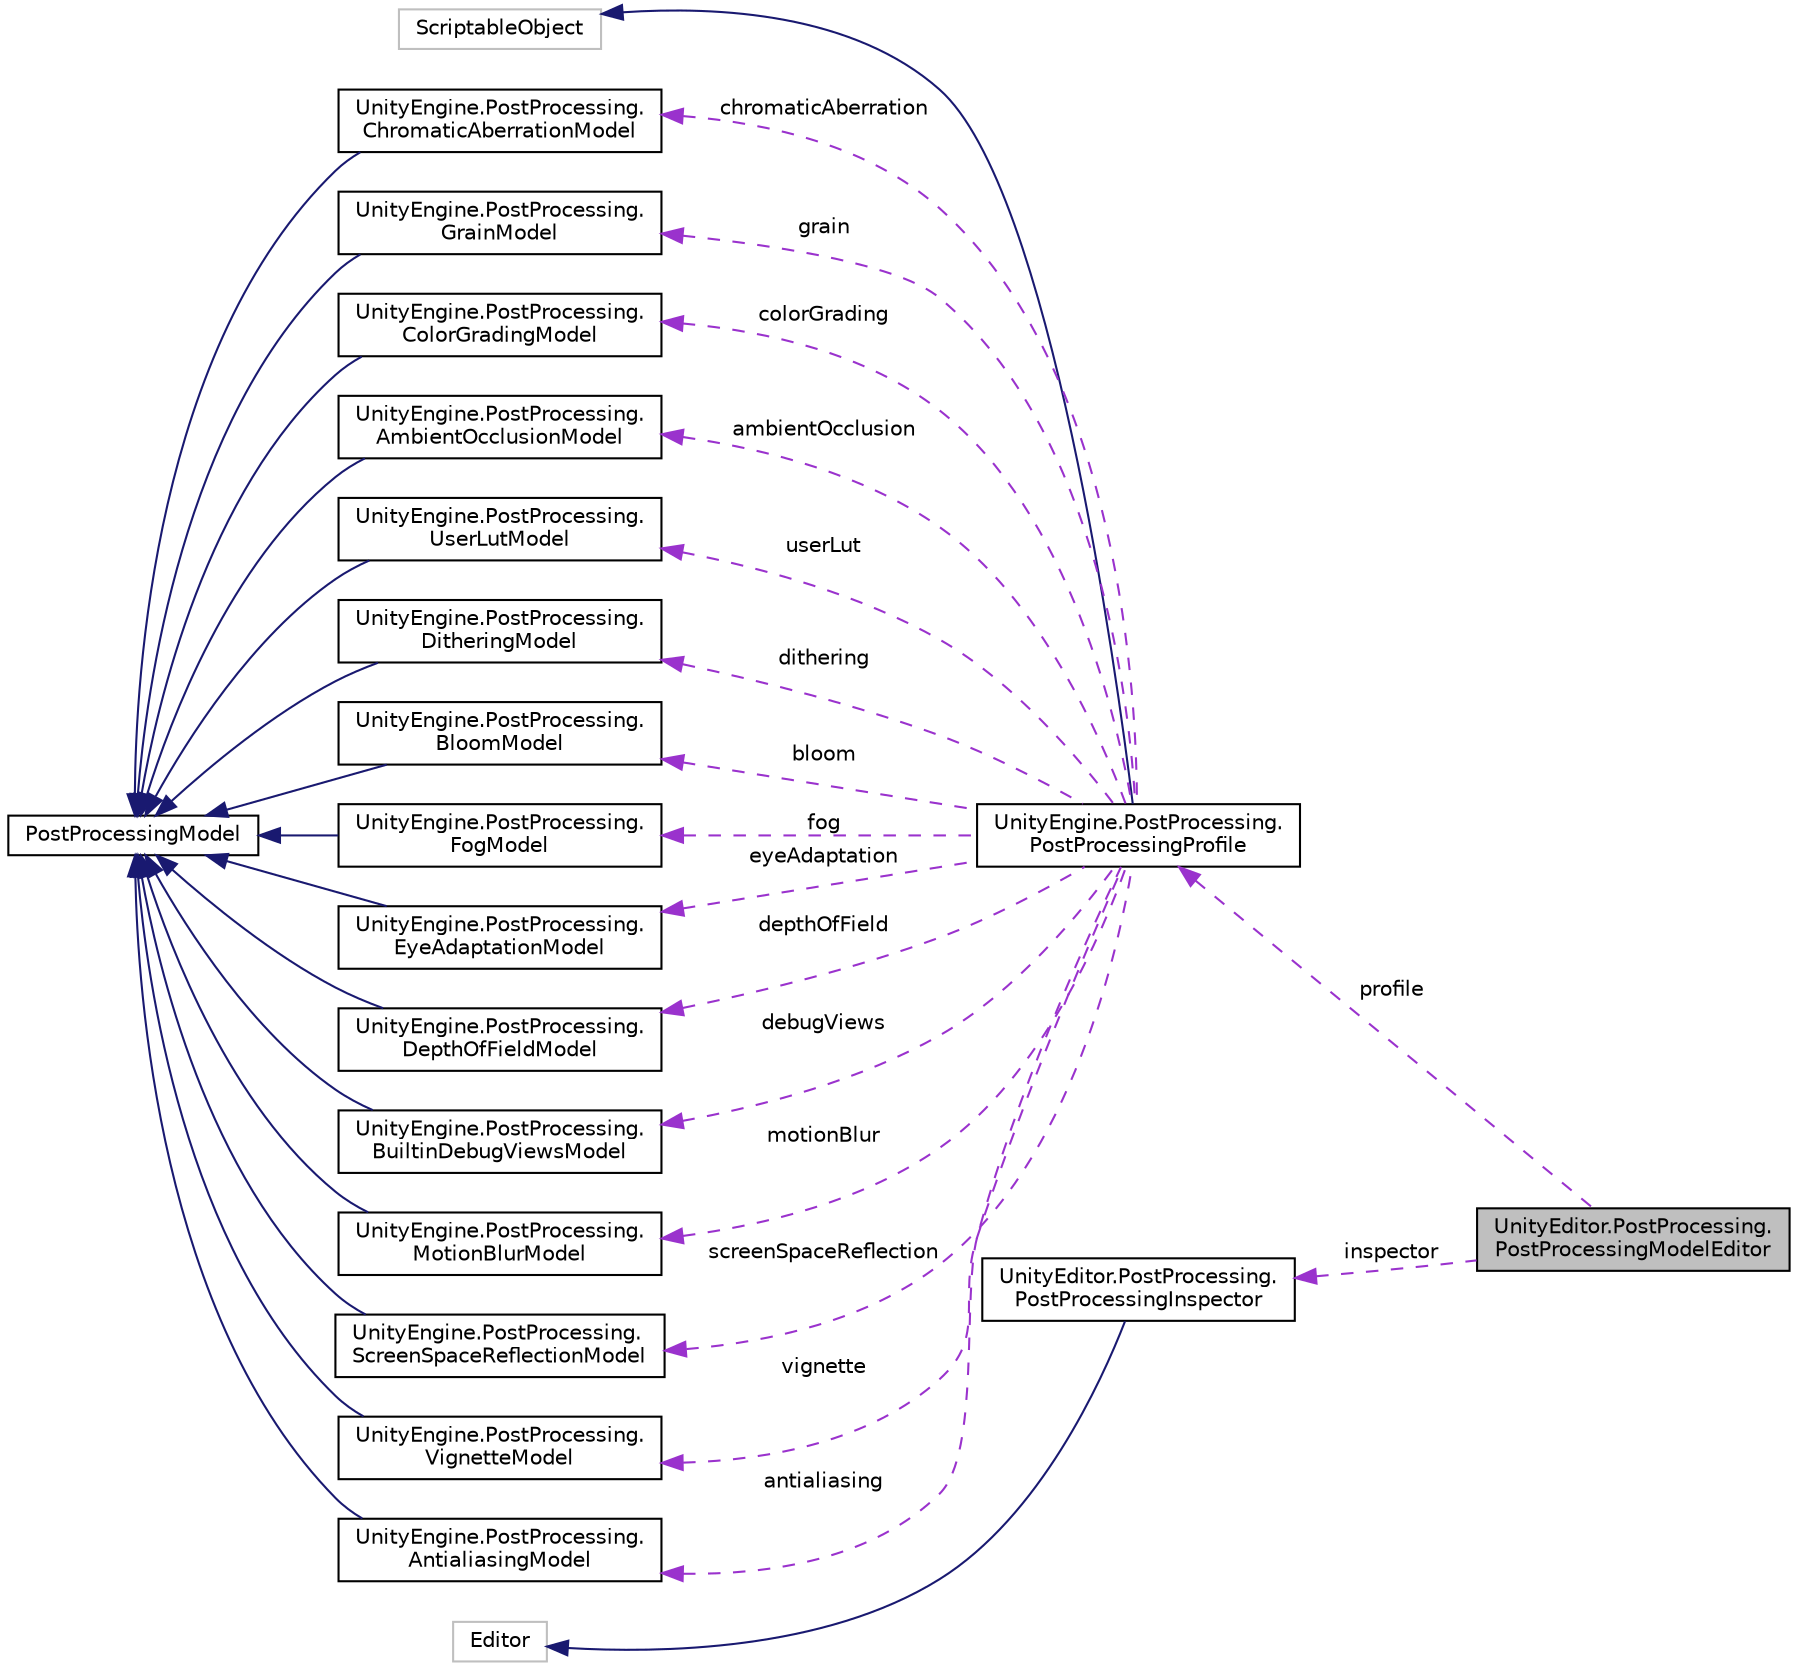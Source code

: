 digraph "UnityEditor.PostProcessing.PostProcessingModelEditor"
{
  edge [fontname="Helvetica",fontsize="10",labelfontname="Helvetica",labelfontsize="10"];
  node [fontname="Helvetica",fontsize="10",shape=record];
  rankdir="LR";
  Node17 [label="UnityEditor.PostProcessing.\lPostProcessingModelEditor",height=0.2,width=0.4,color="black", fillcolor="grey75", style="filled", fontcolor="black"];
  Node18 -> Node17 [dir="back",color="darkorchid3",fontsize="10",style="dashed",label=" profile" ,fontname="Helvetica"];
  Node18 [label="UnityEngine.PostProcessing.\lPostProcessingProfile",height=0.2,width=0.4,color="black", fillcolor="white", style="filled",URL="$class_unity_engine_1_1_post_processing_1_1_post_processing_profile.html"];
  Node19 -> Node18 [dir="back",color="midnightblue",fontsize="10",style="solid",fontname="Helvetica"];
  Node19 [label="ScriptableObject",height=0.2,width=0.4,color="grey75", fillcolor="white", style="filled"];
  Node20 -> Node18 [dir="back",color="darkorchid3",fontsize="10",style="dashed",label=" chromaticAberration" ,fontname="Helvetica"];
  Node20 [label="UnityEngine.PostProcessing.\lChromaticAberrationModel",height=0.2,width=0.4,color="black", fillcolor="white", style="filled",URL="$class_unity_engine_1_1_post_processing_1_1_chromatic_aberration_model.html"];
  Node21 -> Node20 [dir="back",color="midnightblue",fontsize="10",style="solid",fontname="Helvetica"];
  Node21 [label="PostProcessingModel",height=0.2,width=0.4,color="black", fillcolor="white", style="filled",URL="$class_unity_engine_1_1_post_processing_1_1_post_processing_model.html"];
  Node22 -> Node18 [dir="back",color="darkorchid3",fontsize="10",style="dashed",label=" grain" ,fontname="Helvetica"];
  Node22 [label="UnityEngine.PostProcessing.\lGrainModel",height=0.2,width=0.4,color="black", fillcolor="white", style="filled",URL="$class_unity_engine_1_1_post_processing_1_1_grain_model.html"];
  Node21 -> Node22 [dir="back",color="midnightblue",fontsize="10",style="solid",fontname="Helvetica"];
  Node23 -> Node18 [dir="back",color="darkorchid3",fontsize="10",style="dashed",label=" colorGrading" ,fontname="Helvetica"];
  Node23 [label="UnityEngine.PostProcessing.\lColorGradingModel",height=0.2,width=0.4,color="black", fillcolor="white", style="filled",URL="$class_unity_engine_1_1_post_processing_1_1_color_grading_model.html"];
  Node21 -> Node23 [dir="back",color="midnightblue",fontsize="10",style="solid",fontname="Helvetica"];
  Node24 -> Node18 [dir="back",color="darkorchid3",fontsize="10",style="dashed",label=" ambientOcclusion" ,fontname="Helvetica"];
  Node24 [label="UnityEngine.PostProcessing.\lAmbientOcclusionModel",height=0.2,width=0.4,color="black", fillcolor="white", style="filled",URL="$class_unity_engine_1_1_post_processing_1_1_ambient_occlusion_model.html"];
  Node21 -> Node24 [dir="back",color="midnightblue",fontsize="10",style="solid",fontname="Helvetica"];
  Node25 -> Node18 [dir="back",color="darkorchid3",fontsize="10",style="dashed",label=" userLut" ,fontname="Helvetica"];
  Node25 [label="UnityEngine.PostProcessing.\lUserLutModel",height=0.2,width=0.4,color="black", fillcolor="white", style="filled",URL="$class_unity_engine_1_1_post_processing_1_1_user_lut_model.html"];
  Node21 -> Node25 [dir="back",color="midnightblue",fontsize="10",style="solid",fontname="Helvetica"];
  Node26 -> Node18 [dir="back",color="darkorchid3",fontsize="10",style="dashed",label=" dithering" ,fontname="Helvetica"];
  Node26 [label="UnityEngine.PostProcessing.\lDitheringModel",height=0.2,width=0.4,color="black", fillcolor="white", style="filled",URL="$class_unity_engine_1_1_post_processing_1_1_dithering_model.html"];
  Node21 -> Node26 [dir="back",color="midnightblue",fontsize="10",style="solid",fontname="Helvetica"];
  Node27 -> Node18 [dir="back",color="darkorchid3",fontsize="10",style="dashed",label=" bloom" ,fontname="Helvetica"];
  Node27 [label="UnityEngine.PostProcessing.\lBloomModel",height=0.2,width=0.4,color="black", fillcolor="white", style="filled",URL="$class_unity_engine_1_1_post_processing_1_1_bloom_model.html"];
  Node21 -> Node27 [dir="back",color="midnightblue",fontsize="10",style="solid",fontname="Helvetica"];
  Node28 -> Node18 [dir="back",color="darkorchid3",fontsize="10",style="dashed",label=" fog" ,fontname="Helvetica"];
  Node28 [label="UnityEngine.PostProcessing.\lFogModel",height=0.2,width=0.4,color="black", fillcolor="white", style="filled",URL="$class_unity_engine_1_1_post_processing_1_1_fog_model.html"];
  Node21 -> Node28 [dir="back",color="midnightblue",fontsize="10",style="solid",fontname="Helvetica"];
  Node29 -> Node18 [dir="back",color="darkorchid3",fontsize="10",style="dashed",label=" eyeAdaptation" ,fontname="Helvetica"];
  Node29 [label="UnityEngine.PostProcessing.\lEyeAdaptationModel",height=0.2,width=0.4,color="black", fillcolor="white", style="filled",URL="$class_unity_engine_1_1_post_processing_1_1_eye_adaptation_model.html"];
  Node21 -> Node29 [dir="back",color="midnightblue",fontsize="10",style="solid",fontname="Helvetica"];
  Node30 -> Node18 [dir="back",color="darkorchid3",fontsize="10",style="dashed",label=" depthOfField" ,fontname="Helvetica"];
  Node30 [label="UnityEngine.PostProcessing.\lDepthOfFieldModel",height=0.2,width=0.4,color="black", fillcolor="white", style="filled",URL="$class_unity_engine_1_1_post_processing_1_1_depth_of_field_model.html"];
  Node21 -> Node30 [dir="back",color="midnightblue",fontsize="10",style="solid",fontname="Helvetica"];
  Node31 -> Node18 [dir="back",color="darkorchid3",fontsize="10",style="dashed",label=" debugViews" ,fontname="Helvetica"];
  Node31 [label="UnityEngine.PostProcessing.\lBuiltinDebugViewsModel",height=0.2,width=0.4,color="black", fillcolor="white", style="filled",URL="$class_unity_engine_1_1_post_processing_1_1_builtin_debug_views_model.html"];
  Node21 -> Node31 [dir="back",color="midnightblue",fontsize="10",style="solid",fontname="Helvetica"];
  Node32 -> Node18 [dir="back",color="darkorchid3",fontsize="10",style="dashed",label=" motionBlur" ,fontname="Helvetica"];
  Node32 [label="UnityEngine.PostProcessing.\lMotionBlurModel",height=0.2,width=0.4,color="black", fillcolor="white", style="filled",URL="$class_unity_engine_1_1_post_processing_1_1_motion_blur_model.html"];
  Node21 -> Node32 [dir="back",color="midnightblue",fontsize="10",style="solid",fontname="Helvetica"];
  Node33 -> Node18 [dir="back",color="darkorchid3",fontsize="10",style="dashed",label=" screenSpaceReflection" ,fontname="Helvetica"];
  Node33 [label="UnityEngine.PostProcessing.\lScreenSpaceReflectionModel",height=0.2,width=0.4,color="black", fillcolor="white", style="filled",URL="$class_unity_engine_1_1_post_processing_1_1_screen_space_reflection_model.html"];
  Node21 -> Node33 [dir="back",color="midnightblue",fontsize="10",style="solid",fontname="Helvetica"];
  Node34 -> Node18 [dir="back",color="darkorchid3",fontsize="10",style="dashed",label=" vignette" ,fontname="Helvetica"];
  Node34 [label="UnityEngine.PostProcessing.\lVignetteModel",height=0.2,width=0.4,color="black", fillcolor="white", style="filled",URL="$class_unity_engine_1_1_post_processing_1_1_vignette_model.html"];
  Node21 -> Node34 [dir="back",color="midnightblue",fontsize="10",style="solid",fontname="Helvetica"];
  Node35 -> Node18 [dir="back",color="darkorchid3",fontsize="10",style="dashed",label=" antialiasing" ,fontname="Helvetica"];
  Node35 [label="UnityEngine.PostProcessing.\lAntialiasingModel",height=0.2,width=0.4,color="black", fillcolor="white", style="filled",URL="$class_unity_engine_1_1_post_processing_1_1_antialiasing_model.html"];
  Node21 -> Node35 [dir="back",color="midnightblue",fontsize="10",style="solid",fontname="Helvetica"];
  Node36 -> Node17 [dir="back",color="darkorchid3",fontsize="10",style="dashed",label=" inspector" ,fontname="Helvetica"];
  Node36 [label="UnityEditor.PostProcessing.\lPostProcessingInspector",height=0.2,width=0.4,color="black", fillcolor="white", style="filled",URL="$class_unity_editor_1_1_post_processing_1_1_post_processing_inspector.html"];
  Node37 -> Node36 [dir="back",color="midnightblue",fontsize="10",style="solid",fontname="Helvetica"];
  Node37 [label="Editor",height=0.2,width=0.4,color="grey75", fillcolor="white", style="filled"];
}
